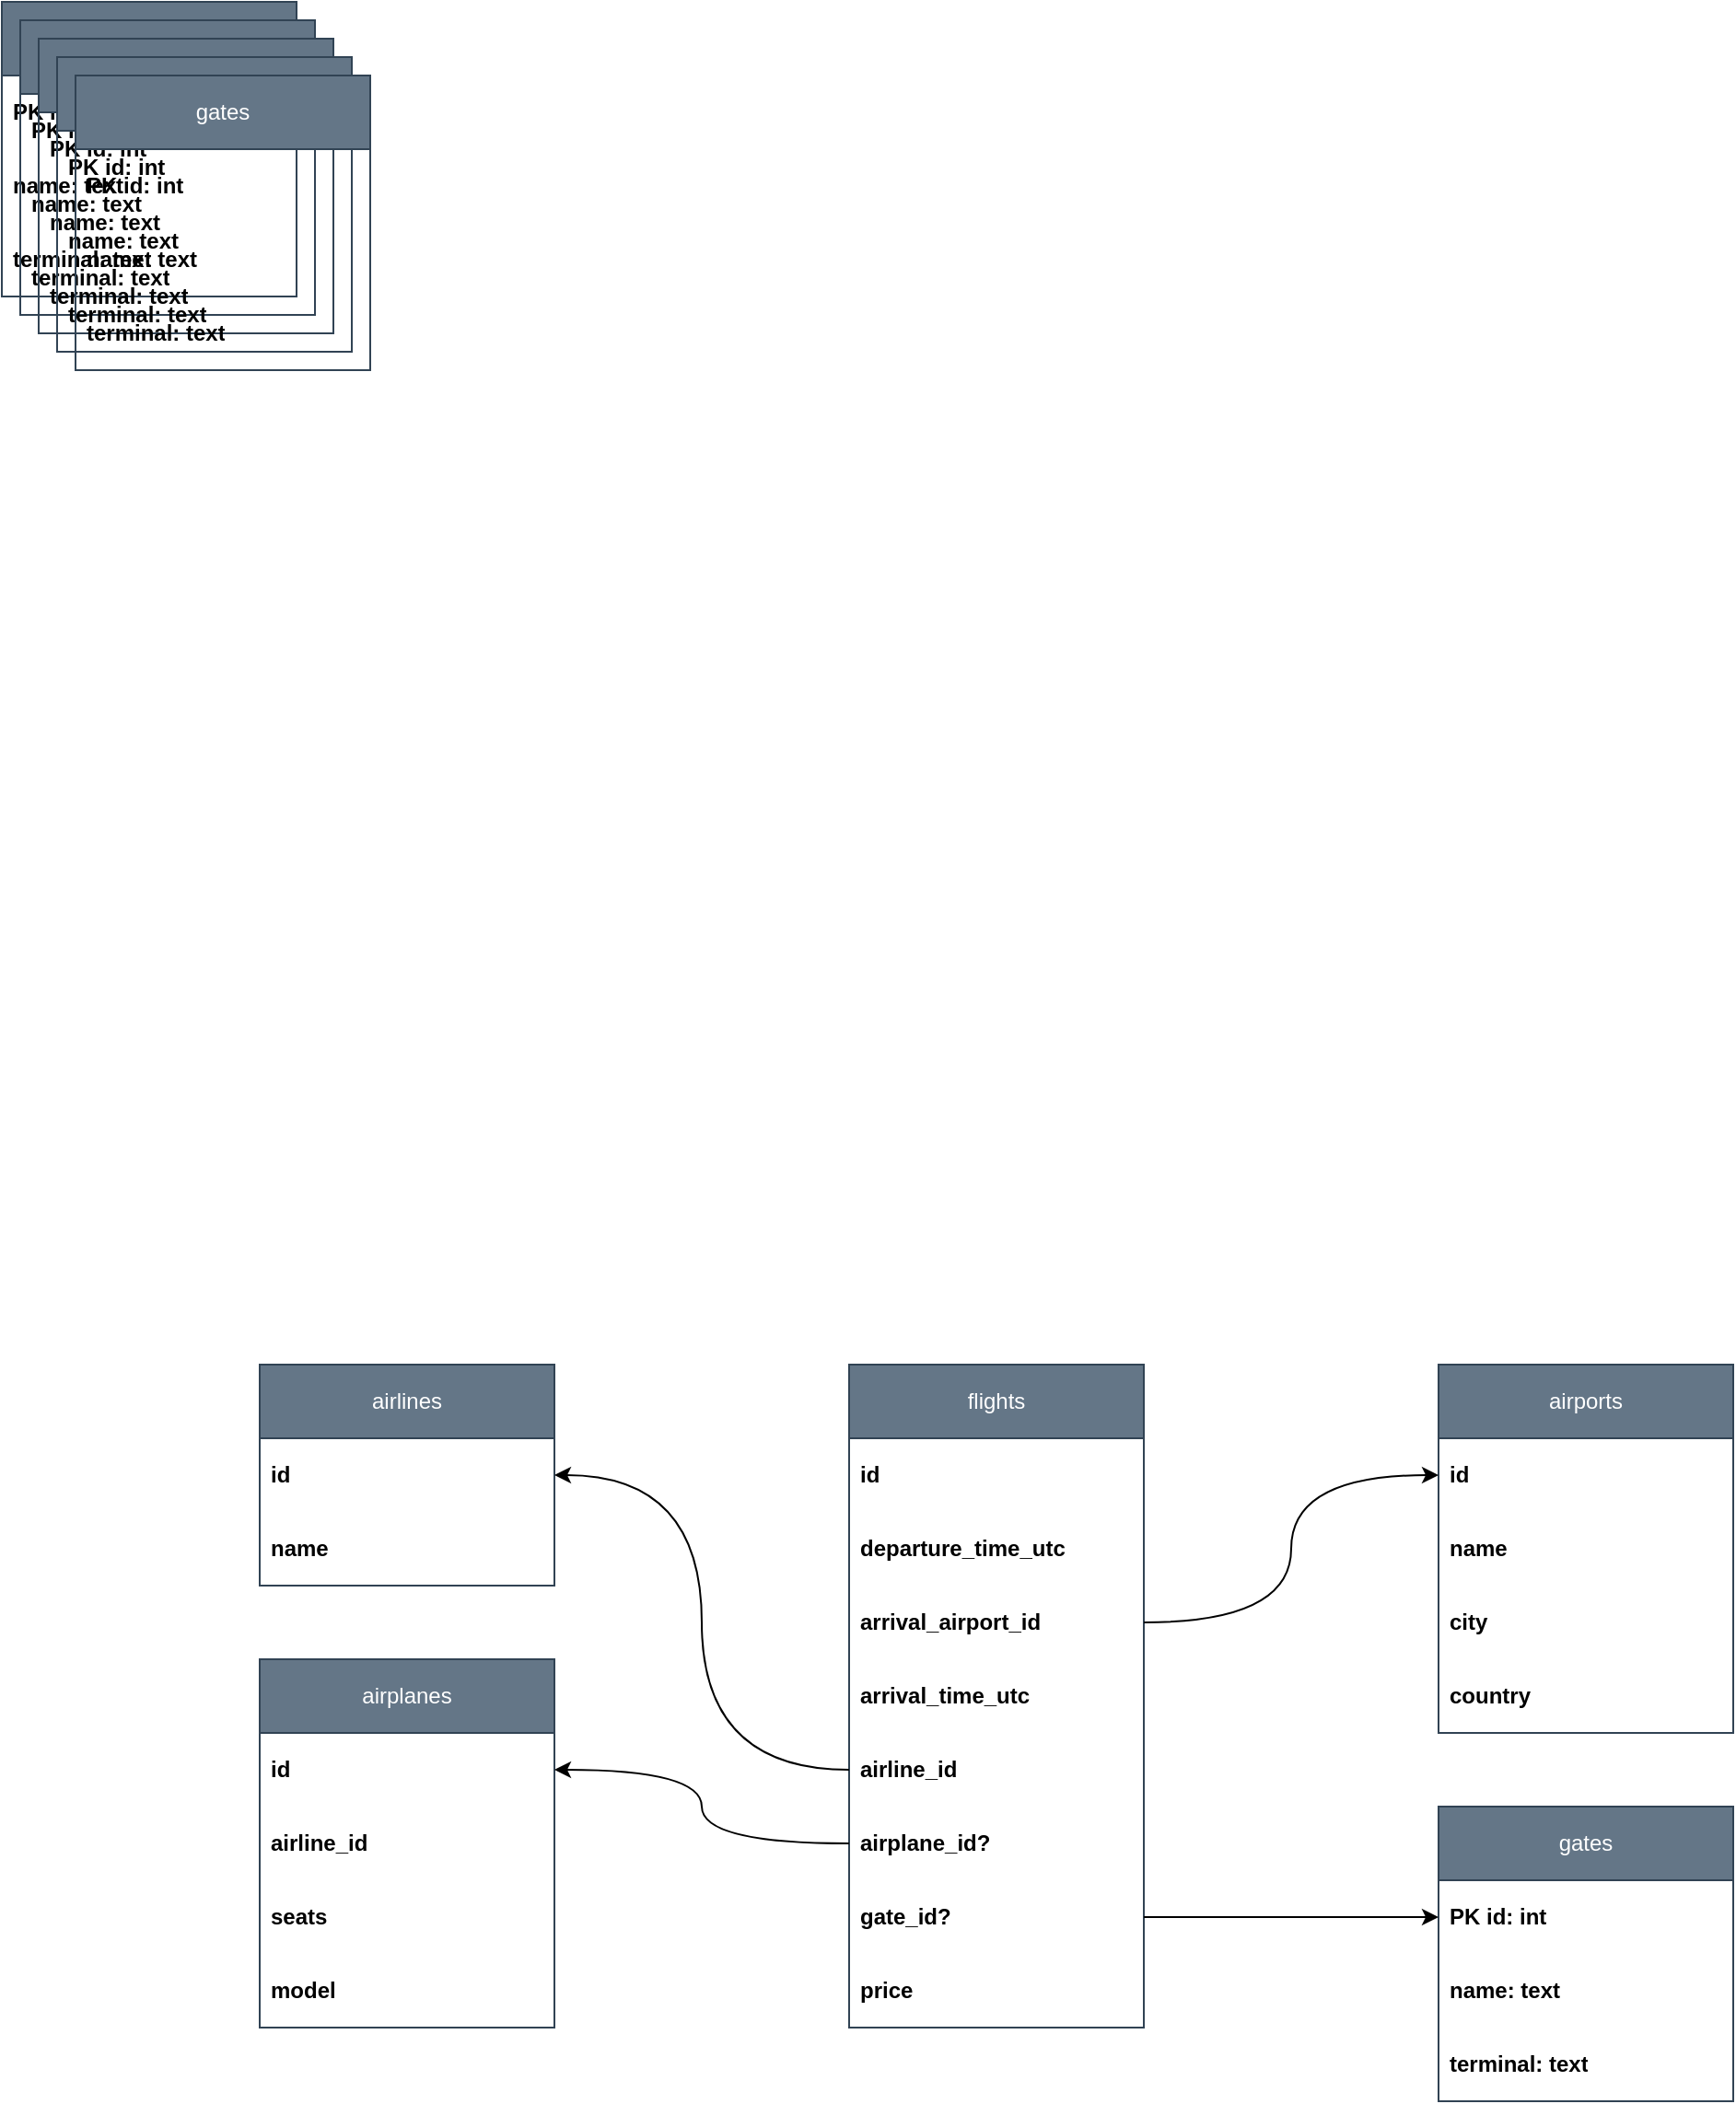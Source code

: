 <mxfile version="22.0.3" type="device">
  <diagram name="Page-1" id="WQ7e2gLMoYBqrkjFjEW3">
    <mxGraphModel dx="1780" dy="1808" grid="1" gridSize="10" guides="1" tooltips="1" connect="1" arrows="1" fold="1" page="0" pageScale="1" pageWidth="827" pageHeight="1169" math="0" shadow="0">
      <root>
        <mxCell id="0" />
        <mxCell id="1" parent="0" />
        <mxCell id="A9sOeHOCDI8gaLO43nSF-53" value="" style="shape=tableRow;horizontal=0;startSize=0;swimlaneHead=0;swimlaneBody=0;fillColor=none;collapsible=0;dropTarget=0;points=[[0,0.5],[1,0.5]];portConstraint=eastwest;top=0;left=0;right=0;bottom=0;html=1;" vertex="1" parent="1">
          <mxGeometry x="-120" y="-100" width="200" height="40" as="geometry" />
        </mxCell>
        <mxCell id="A9sOeHOCDI8gaLO43nSF-56" value="gates" style="swimlane;fontStyle=0;childLayout=stackLayout;horizontal=1;startSize=40;fillColor=#647687;horizontalStack=0;resizeParent=1;resizeParentMax=0;resizeLast=0;collapsible=1;marginBottom=0;whiteSpace=wrap;html=1;fontColor=#ffffff;strokeColor=#314354;" vertex="1" parent="1">
          <mxGeometry x="640" y="480" width="160" height="160" as="geometry" />
        </mxCell>
        <mxCell id="A9sOeHOCDI8gaLO43nSF-57" value="&lt;b&gt;PK id: int&lt;/b&gt;" style="text;strokeColor=none;fillColor=none;align=left;verticalAlign=middle;spacingLeft=4;spacingRight=4;overflow=hidden;rotatable=0;points=[[0,0.5],[1,0.5]];portConstraint=eastwest;whiteSpace=wrap;html=1;" vertex="1" parent="A9sOeHOCDI8gaLO43nSF-56">
          <mxGeometry y="40" width="160" height="40" as="geometry" />
        </mxCell>
        <mxCell id="A9sOeHOCDI8gaLO43nSF-60" value="&lt;b&gt;name: text&lt;/b&gt;" style="text;strokeColor=none;fillColor=none;align=left;verticalAlign=middle;spacingLeft=4;spacingRight=4;overflow=hidden;rotatable=0;points=[[0,0.5],[1,0.5]];portConstraint=eastwest;whiteSpace=wrap;html=1;" vertex="1" parent="A9sOeHOCDI8gaLO43nSF-56">
          <mxGeometry y="80" width="160" height="40" as="geometry" />
        </mxCell>
        <mxCell id="A9sOeHOCDI8gaLO43nSF-61" value="&lt;b&gt;terminal: text&lt;/b&gt;" style="text;strokeColor=none;fillColor=none;align=left;verticalAlign=middle;spacingLeft=4;spacingRight=4;overflow=hidden;rotatable=0;points=[[0,0.5],[1,0.5]];portConstraint=eastwest;whiteSpace=wrap;html=1;" vertex="1" parent="A9sOeHOCDI8gaLO43nSF-56">
          <mxGeometry y="120" width="160" height="40" as="geometry" />
        </mxCell>
        <mxCell id="A9sOeHOCDI8gaLO43nSF-66" value="gates" style="swimlane;fontStyle=0;childLayout=stackLayout;horizontal=1;startSize=40;fillColor=#647687;horizontalStack=0;resizeParent=1;resizeParentMax=0;resizeLast=0;collapsible=1;marginBottom=0;whiteSpace=wrap;html=1;fontColor=#ffffff;strokeColor=#314354;" vertex="1" parent="1">
          <mxGeometry x="-140" y="-500" width="160" height="160" as="geometry" />
        </mxCell>
        <mxCell id="A9sOeHOCDI8gaLO43nSF-67" value="&lt;b&gt;PK id: int&lt;/b&gt;" style="text;strokeColor=none;fillColor=none;align=left;verticalAlign=middle;spacingLeft=4;spacingRight=4;overflow=hidden;rotatable=0;points=[[0,0.5],[1,0.5]];portConstraint=eastwest;whiteSpace=wrap;html=1;" vertex="1" parent="A9sOeHOCDI8gaLO43nSF-66">
          <mxGeometry y="40" width="160" height="40" as="geometry" />
        </mxCell>
        <mxCell id="A9sOeHOCDI8gaLO43nSF-68" value="&lt;b&gt;name: text&lt;/b&gt;" style="text;strokeColor=none;fillColor=none;align=left;verticalAlign=middle;spacingLeft=4;spacingRight=4;overflow=hidden;rotatable=0;points=[[0,0.5],[1,0.5]];portConstraint=eastwest;whiteSpace=wrap;html=1;" vertex="1" parent="A9sOeHOCDI8gaLO43nSF-66">
          <mxGeometry y="80" width="160" height="40" as="geometry" />
        </mxCell>
        <mxCell id="A9sOeHOCDI8gaLO43nSF-69" value="&lt;b&gt;terminal: text&lt;/b&gt;" style="text;strokeColor=none;fillColor=none;align=left;verticalAlign=middle;spacingLeft=4;spacingRight=4;overflow=hidden;rotatable=0;points=[[0,0.5],[1,0.5]];portConstraint=eastwest;whiteSpace=wrap;html=1;" vertex="1" parent="A9sOeHOCDI8gaLO43nSF-66">
          <mxGeometry y="120" width="160" height="40" as="geometry" />
        </mxCell>
        <mxCell id="A9sOeHOCDI8gaLO43nSF-70" value="gates" style="swimlane;fontStyle=0;childLayout=stackLayout;horizontal=1;startSize=40;fillColor=#647687;horizontalStack=0;resizeParent=1;resizeParentMax=0;resizeLast=0;collapsible=1;marginBottom=0;whiteSpace=wrap;html=1;fontColor=#ffffff;strokeColor=#314354;" vertex="1" parent="1">
          <mxGeometry x="-130" y="-490" width="160" height="160" as="geometry" />
        </mxCell>
        <mxCell id="A9sOeHOCDI8gaLO43nSF-71" value="&lt;b&gt;PK id: int&lt;/b&gt;" style="text;strokeColor=none;fillColor=none;align=left;verticalAlign=middle;spacingLeft=4;spacingRight=4;overflow=hidden;rotatable=0;points=[[0,0.5],[1,0.5]];portConstraint=eastwest;whiteSpace=wrap;html=1;" vertex="1" parent="A9sOeHOCDI8gaLO43nSF-70">
          <mxGeometry y="40" width="160" height="40" as="geometry" />
        </mxCell>
        <mxCell id="A9sOeHOCDI8gaLO43nSF-72" value="&lt;b&gt;name: text&lt;/b&gt;" style="text;strokeColor=none;fillColor=none;align=left;verticalAlign=middle;spacingLeft=4;spacingRight=4;overflow=hidden;rotatable=0;points=[[0,0.5],[1,0.5]];portConstraint=eastwest;whiteSpace=wrap;html=1;" vertex="1" parent="A9sOeHOCDI8gaLO43nSF-70">
          <mxGeometry y="80" width="160" height="40" as="geometry" />
        </mxCell>
        <mxCell id="A9sOeHOCDI8gaLO43nSF-73" value="&lt;b&gt;terminal: text&lt;/b&gt;" style="text;strokeColor=none;fillColor=none;align=left;verticalAlign=middle;spacingLeft=4;spacingRight=4;overflow=hidden;rotatable=0;points=[[0,0.5],[1,0.5]];portConstraint=eastwest;whiteSpace=wrap;html=1;" vertex="1" parent="A9sOeHOCDI8gaLO43nSF-70">
          <mxGeometry y="120" width="160" height="40" as="geometry" />
        </mxCell>
        <mxCell id="A9sOeHOCDI8gaLO43nSF-74" value="gates" style="swimlane;fontStyle=0;childLayout=stackLayout;horizontal=1;startSize=40;fillColor=#647687;horizontalStack=0;resizeParent=1;resizeParentMax=0;resizeLast=0;collapsible=1;marginBottom=0;whiteSpace=wrap;html=1;fontColor=#ffffff;strokeColor=#314354;" vertex="1" parent="1">
          <mxGeometry x="-120" y="-480" width="160" height="160" as="geometry" />
        </mxCell>
        <mxCell id="A9sOeHOCDI8gaLO43nSF-75" value="&lt;b&gt;PK id: int&lt;/b&gt;" style="text;strokeColor=none;fillColor=none;align=left;verticalAlign=middle;spacingLeft=4;spacingRight=4;overflow=hidden;rotatable=0;points=[[0,0.5],[1,0.5]];portConstraint=eastwest;whiteSpace=wrap;html=1;" vertex="1" parent="A9sOeHOCDI8gaLO43nSF-74">
          <mxGeometry y="40" width="160" height="40" as="geometry" />
        </mxCell>
        <mxCell id="A9sOeHOCDI8gaLO43nSF-76" value="&lt;b&gt;name: text&lt;/b&gt;" style="text;strokeColor=none;fillColor=none;align=left;verticalAlign=middle;spacingLeft=4;spacingRight=4;overflow=hidden;rotatable=0;points=[[0,0.5],[1,0.5]];portConstraint=eastwest;whiteSpace=wrap;html=1;" vertex="1" parent="A9sOeHOCDI8gaLO43nSF-74">
          <mxGeometry y="80" width="160" height="40" as="geometry" />
        </mxCell>
        <mxCell id="A9sOeHOCDI8gaLO43nSF-77" value="&lt;b&gt;terminal: text&lt;/b&gt;" style="text;strokeColor=none;fillColor=none;align=left;verticalAlign=middle;spacingLeft=4;spacingRight=4;overflow=hidden;rotatable=0;points=[[0,0.5],[1,0.5]];portConstraint=eastwest;whiteSpace=wrap;html=1;" vertex="1" parent="A9sOeHOCDI8gaLO43nSF-74">
          <mxGeometry y="120" width="160" height="40" as="geometry" />
        </mxCell>
        <mxCell id="A9sOeHOCDI8gaLO43nSF-78" value="gates" style="swimlane;fontStyle=0;childLayout=stackLayout;horizontal=1;startSize=40;fillColor=#647687;horizontalStack=0;resizeParent=1;resizeParentMax=0;resizeLast=0;collapsible=1;marginBottom=0;whiteSpace=wrap;html=1;fontColor=#ffffff;strokeColor=#314354;" vertex="1" parent="1">
          <mxGeometry x="-110" y="-470" width="160" height="160" as="geometry" />
        </mxCell>
        <mxCell id="A9sOeHOCDI8gaLO43nSF-79" value="&lt;b&gt;PK id: int&lt;/b&gt;" style="text;strokeColor=none;fillColor=none;align=left;verticalAlign=middle;spacingLeft=4;spacingRight=4;overflow=hidden;rotatable=0;points=[[0,0.5],[1,0.5]];portConstraint=eastwest;whiteSpace=wrap;html=1;" vertex="1" parent="A9sOeHOCDI8gaLO43nSF-78">
          <mxGeometry y="40" width="160" height="40" as="geometry" />
        </mxCell>
        <mxCell id="A9sOeHOCDI8gaLO43nSF-80" value="&lt;b&gt;name: text&lt;/b&gt;" style="text;strokeColor=none;fillColor=none;align=left;verticalAlign=middle;spacingLeft=4;spacingRight=4;overflow=hidden;rotatable=0;points=[[0,0.5],[1,0.5]];portConstraint=eastwest;whiteSpace=wrap;html=1;" vertex="1" parent="A9sOeHOCDI8gaLO43nSF-78">
          <mxGeometry y="80" width="160" height="40" as="geometry" />
        </mxCell>
        <mxCell id="A9sOeHOCDI8gaLO43nSF-81" value="&lt;b&gt;terminal: text&lt;/b&gt;" style="text;strokeColor=none;fillColor=none;align=left;verticalAlign=middle;spacingLeft=4;spacingRight=4;overflow=hidden;rotatable=0;points=[[0,0.5],[1,0.5]];portConstraint=eastwest;whiteSpace=wrap;html=1;" vertex="1" parent="A9sOeHOCDI8gaLO43nSF-78">
          <mxGeometry y="120" width="160" height="40" as="geometry" />
        </mxCell>
        <mxCell id="A9sOeHOCDI8gaLO43nSF-82" value="gates" style="swimlane;fontStyle=0;childLayout=stackLayout;horizontal=1;startSize=40;fillColor=#647687;horizontalStack=0;resizeParent=1;resizeParentMax=0;resizeLast=0;collapsible=1;marginBottom=0;whiteSpace=wrap;html=1;fontColor=#ffffff;strokeColor=#314354;" vertex="1" parent="1">
          <mxGeometry x="-100" y="-460" width="160" height="160" as="geometry" />
        </mxCell>
        <mxCell id="A9sOeHOCDI8gaLO43nSF-83" value="&lt;b&gt;PK id: int&lt;/b&gt;" style="text;strokeColor=none;fillColor=none;align=left;verticalAlign=middle;spacingLeft=4;spacingRight=4;overflow=hidden;rotatable=0;points=[[0,0.5],[1,0.5]];portConstraint=eastwest;whiteSpace=wrap;html=1;" vertex="1" parent="A9sOeHOCDI8gaLO43nSF-82">
          <mxGeometry y="40" width="160" height="40" as="geometry" />
        </mxCell>
        <mxCell id="A9sOeHOCDI8gaLO43nSF-84" value="&lt;b&gt;name: text&lt;/b&gt;" style="text;strokeColor=none;fillColor=none;align=left;verticalAlign=middle;spacingLeft=4;spacingRight=4;overflow=hidden;rotatable=0;points=[[0,0.5],[1,0.5]];portConstraint=eastwest;whiteSpace=wrap;html=1;" vertex="1" parent="A9sOeHOCDI8gaLO43nSF-82">
          <mxGeometry y="80" width="160" height="40" as="geometry" />
        </mxCell>
        <mxCell id="A9sOeHOCDI8gaLO43nSF-85" value="&lt;b&gt;terminal: text&lt;/b&gt;" style="text;strokeColor=none;fillColor=none;align=left;verticalAlign=middle;spacingLeft=4;spacingRight=4;overflow=hidden;rotatable=0;points=[[0,0.5],[1,0.5]];portConstraint=eastwest;whiteSpace=wrap;html=1;" vertex="1" parent="A9sOeHOCDI8gaLO43nSF-82">
          <mxGeometry y="120" width="160" height="40" as="geometry" />
        </mxCell>
        <mxCell id="A9sOeHOCDI8gaLO43nSF-86" value="airplanes" style="swimlane;fontStyle=0;childLayout=stackLayout;horizontal=1;startSize=40;fillColor=#647687;horizontalStack=0;resizeParent=1;resizeParentMax=0;resizeLast=0;collapsible=1;marginBottom=0;whiteSpace=wrap;html=1;fontColor=#ffffff;strokeColor=#314354;" vertex="1" parent="1">
          <mxGeometry y="400" width="160" height="200" as="geometry" />
        </mxCell>
        <mxCell id="A9sOeHOCDI8gaLO43nSF-120" value="&lt;b&gt;id&lt;/b&gt;" style="text;strokeColor=none;fillColor=none;align=left;verticalAlign=middle;spacingLeft=4;spacingRight=4;overflow=hidden;rotatable=0;points=[[0,0.5],[1,0.5]];portConstraint=eastwest;whiteSpace=wrap;html=1;" vertex="1" parent="A9sOeHOCDI8gaLO43nSF-86">
          <mxGeometry y="40" width="160" height="40" as="geometry" />
        </mxCell>
        <mxCell id="A9sOeHOCDI8gaLO43nSF-125" value="&lt;b&gt;airline_id&lt;/b&gt;" style="text;strokeColor=none;fillColor=none;align=left;verticalAlign=middle;spacingLeft=4;spacingRight=4;overflow=hidden;rotatable=0;points=[[0,0.5],[1,0.5]];portConstraint=eastwest;whiteSpace=wrap;html=1;" vertex="1" parent="A9sOeHOCDI8gaLO43nSF-86">
          <mxGeometry y="80" width="160" height="40" as="geometry" />
        </mxCell>
        <mxCell id="A9sOeHOCDI8gaLO43nSF-121" value="&lt;b&gt;seats&lt;/b&gt;" style="text;strokeColor=none;fillColor=none;align=left;verticalAlign=middle;spacingLeft=4;spacingRight=4;overflow=hidden;rotatable=0;points=[[0,0.5],[1,0.5]];portConstraint=eastwest;whiteSpace=wrap;html=1;" vertex="1" parent="A9sOeHOCDI8gaLO43nSF-86">
          <mxGeometry y="120" width="160" height="40" as="geometry" />
        </mxCell>
        <mxCell id="A9sOeHOCDI8gaLO43nSF-122" value="&lt;b&gt;model&lt;/b&gt;" style="text;strokeColor=none;fillColor=none;align=left;verticalAlign=middle;spacingLeft=4;spacingRight=4;overflow=hidden;rotatable=0;points=[[0,0.5],[1,0.5]];portConstraint=eastwest;whiteSpace=wrap;html=1;" vertex="1" parent="A9sOeHOCDI8gaLO43nSF-86">
          <mxGeometry y="160" width="160" height="40" as="geometry" />
        </mxCell>
        <mxCell id="A9sOeHOCDI8gaLO43nSF-90" value="airlines" style="swimlane;fontStyle=0;childLayout=stackLayout;horizontal=1;startSize=40;fillColor=#647687;horizontalStack=0;resizeParent=1;resizeParentMax=0;resizeLast=0;collapsible=1;marginBottom=0;whiteSpace=wrap;html=1;fontColor=#ffffff;strokeColor=#314354;" vertex="1" parent="1">
          <mxGeometry y="240" width="160" height="120" as="geometry" />
        </mxCell>
        <mxCell id="A9sOeHOCDI8gaLO43nSF-117" value="&lt;b&gt;id&lt;/b&gt;" style="text;strokeColor=none;fillColor=none;align=left;verticalAlign=middle;spacingLeft=4;spacingRight=4;overflow=hidden;rotatable=0;points=[[0,0.5],[1,0.5]];portConstraint=eastwest;whiteSpace=wrap;html=1;" vertex="1" parent="A9sOeHOCDI8gaLO43nSF-90">
          <mxGeometry y="40" width="160" height="40" as="geometry" />
        </mxCell>
        <mxCell id="A9sOeHOCDI8gaLO43nSF-118" value="&lt;b&gt;name&lt;/b&gt;" style="text;strokeColor=none;fillColor=none;align=left;verticalAlign=middle;spacingLeft=4;spacingRight=4;overflow=hidden;rotatable=0;points=[[0,0.5],[1,0.5]];portConstraint=eastwest;whiteSpace=wrap;html=1;" vertex="1" parent="A9sOeHOCDI8gaLO43nSF-90">
          <mxGeometry y="80" width="160" height="40" as="geometry" />
        </mxCell>
        <mxCell id="A9sOeHOCDI8gaLO43nSF-94" value="flights" style="swimlane;fontStyle=0;childLayout=stackLayout;horizontal=1;startSize=40;fillColor=#647687;horizontalStack=0;resizeParent=1;resizeParentMax=0;resizeLast=0;collapsible=1;marginBottom=0;whiteSpace=wrap;html=1;fontColor=#ffffff;strokeColor=#314354;" vertex="1" parent="1">
          <mxGeometry x="320" y="240" width="160" height="360" as="geometry" />
        </mxCell>
        <mxCell id="A9sOeHOCDI8gaLO43nSF-106" value="&lt;b&gt;id&lt;/b&gt;" style="text;strokeColor=none;fillColor=none;align=left;verticalAlign=middle;spacingLeft=4;spacingRight=4;overflow=hidden;rotatable=0;points=[[0,0.5],[1,0.5]];portConstraint=eastwest;whiteSpace=wrap;html=1;" vertex="1" parent="A9sOeHOCDI8gaLO43nSF-94">
          <mxGeometry y="40" width="160" height="40" as="geometry" />
        </mxCell>
        <mxCell id="A9sOeHOCDI8gaLO43nSF-107" value="&lt;b&gt;departure_time_utc&lt;/b&gt;" style="text;strokeColor=none;fillColor=none;align=left;verticalAlign=middle;spacingLeft=4;spacingRight=4;overflow=hidden;rotatable=0;points=[[0,0.5],[1,0.5]];portConstraint=eastwest;whiteSpace=wrap;html=1;" vertex="1" parent="A9sOeHOCDI8gaLO43nSF-94">
          <mxGeometry y="80" width="160" height="40" as="geometry" />
        </mxCell>
        <mxCell id="A9sOeHOCDI8gaLO43nSF-103" value="&lt;b&gt;arrival_airport_id&lt;/b&gt;" style="text;strokeColor=none;fillColor=none;align=left;verticalAlign=middle;spacingLeft=4;spacingRight=4;overflow=hidden;rotatable=0;points=[[0,0.5],[1,0.5]];portConstraint=eastwest;whiteSpace=wrap;html=1;" vertex="1" parent="A9sOeHOCDI8gaLO43nSF-94">
          <mxGeometry y="120" width="160" height="40" as="geometry" />
        </mxCell>
        <mxCell id="A9sOeHOCDI8gaLO43nSF-108" value="&lt;b&gt;arrival_time_utc&lt;/b&gt;" style="text;strokeColor=none;fillColor=none;align=left;verticalAlign=middle;spacingLeft=4;spacingRight=4;overflow=hidden;rotatable=0;points=[[0,0.5],[1,0.5]];portConstraint=eastwest;whiteSpace=wrap;html=1;" vertex="1" parent="A9sOeHOCDI8gaLO43nSF-94">
          <mxGeometry y="160" width="160" height="40" as="geometry" />
        </mxCell>
        <mxCell id="A9sOeHOCDI8gaLO43nSF-110" value="&lt;b&gt;airline_id&lt;/b&gt;" style="text;strokeColor=none;fillColor=none;align=left;verticalAlign=middle;spacingLeft=4;spacingRight=4;overflow=hidden;rotatable=0;points=[[0,0.5],[1,0.5]];portConstraint=eastwest;whiteSpace=wrap;html=1;" vertex="1" parent="A9sOeHOCDI8gaLO43nSF-94">
          <mxGeometry y="200" width="160" height="40" as="geometry" />
        </mxCell>
        <mxCell id="A9sOeHOCDI8gaLO43nSF-109" value="&lt;b&gt;airplane_id?&lt;/b&gt;" style="text;strokeColor=none;fillColor=none;align=left;verticalAlign=middle;spacingLeft=4;spacingRight=4;overflow=hidden;rotatable=0;points=[[0,0.5],[1,0.5]];portConstraint=eastwest;whiteSpace=wrap;html=1;" vertex="1" parent="A9sOeHOCDI8gaLO43nSF-94">
          <mxGeometry y="240" width="160" height="40" as="geometry" />
        </mxCell>
        <mxCell id="A9sOeHOCDI8gaLO43nSF-119" value="&lt;b&gt;gate_id?&lt;/b&gt;" style="text;strokeColor=none;fillColor=none;align=left;verticalAlign=middle;spacingLeft=4;spacingRight=4;overflow=hidden;rotatable=0;points=[[0,0.5],[1,0.5]];portConstraint=eastwest;whiteSpace=wrap;html=1;" vertex="1" parent="A9sOeHOCDI8gaLO43nSF-94">
          <mxGeometry y="280" width="160" height="40" as="geometry" />
        </mxCell>
        <mxCell id="A9sOeHOCDI8gaLO43nSF-124" value="&lt;b&gt;price&lt;/b&gt;" style="text;strokeColor=none;fillColor=none;align=left;verticalAlign=middle;spacingLeft=4;spacingRight=4;overflow=hidden;rotatable=0;points=[[0,0.5],[1,0.5]];portConstraint=eastwest;whiteSpace=wrap;html=1;" vertex="1" parent="A9sOeHOCDI8gaLO43nSF-94">
          <mxGeometry y="320" width="160" height="40" as="geometry" />
        </mxCell>
        <mxCell id="A9sOeHOCDI8gaLO43nSF-98" value="airports" style="swimlane;fontStyle=0;childLayout=stackLayout;horizontal=1;startSize=40;fillColor=#647687;horizontalStack=0;resizeParent=1;resizeParentMax=0;resizeLast=0;collapsible=1;marginBottom=0;whiteSpace=wrap;html=1;fontColor=#ffffff;strokeColor=#314354;" vertex="1" parent="1">
          <mxGeometry x="640" y="240" width="160" height="200" as="geometry" />
        </mxCell>
        <mxCell id="A9sOeHOCDI8gaLO43nSF-111" value="&lt;b&gt;id&lt;/b&gt;" style="text;strokeColor=none;fillColor=none;align=left;verticalAlign=middle;spacingLeft=4;spacingRight=4;overflow=hidden;rotatable=0;points=[[0,0.5],[1,0.5]];portConstraint=eastwest;whiteSpace=wrap;html=1;" vertex="1" parent="A9sOeHOCDI8gaLO43nSF-98">
          <mxGeometry y="40" width="160" height="40" as="geometry" />
        </mxCell>
        <mxCell id="A9sOeHOCDI8gaLO43nSF-114" value="&lt;b&gt;name&lt;/b&gt;" style="text;strokeColor=none;fillColor=none;align=left;verticalAlign=middle;spacingLeft=4;spacingRight=4;overflow=hidden;rotatable=0;points=[[0,0.5],[1,0.5]];portConstraint=eastwest;whiteSpace=wrap;html=1;" vertex="1" parent="A9sOeHOCDI8gaLO43nSF-98">
          <mxGeometry y="80" width="160" height="40" as="geometry" />
        </mxCell>
        <mxCell id="A9sOeHOCDI8gaLO43nSF-115" value="&lt;b&gt;city&lt;/b&gt;" style="text;strokeColor=none;fillColor=none;align=left;verticalAlign=middle;spacingLeft=4;spacingRight=4;overflow=hidden;rotatable=0;points=[[0,0.5],[1,0.5]];portConstraint=eastwest;whiteSpace=wrap;html=1;" vertex="1" parent="A9sOeHOCDI8gaLO43nSF-98">
          <mxGeometry y="120" width="160" height="40" as="geometry" />
        </mxCell>
        <mxCell id="A9sOeHOCDI8gaLO43nSF-116" value="&lt;b&gt;country&lt;br&gt;&lt;/b&gt;" style="text;strokeColor=none;fillColor=none;align=left;verticalAlign=middle;spacingLeft=4;spacingRight=4;overflow=hidden;rotatable=0;points=[[0,0.5],[1,0.5]];portConstraint=eastwest;whiteSpace=wrap;html=1;" vertex="1" parent="A9sOeHOCDI8gaLO43nSF-98">
          <mxGeometry y="160" width="160" height="40" as="geometry" />
        </mxCell>
        <mxCell id="A9sOeHOCDI8gaLO43nSF-113" style="edgeStyle=orthogonalEdgeStyle;orthogonalLoop=1;jettySize=auto;html=1;entryX=0;entryY=0.5;entryDx=0;entryDy=0;curved=1;" edge="1" parent="1" source="A9sOeHOCDI8gaLO43nSF-103" target="A9sOeHOCDI8gaLO43nSF-111">
          <mxGeometry relative="1" as="geometry" />
        </mxCell>
        <mxCell id="A9sOeHOCDI8gaLO43nSF-128" style="edgeStyle=orthogonalEdgeStyle;orthogonalLoop=1;jettySize=auto;html=1;entryX=1;entryY=0.5;entryDx=0;entryDy=0;curved=1;" edge="1" parent="1" source="A9sOeHOCDI8gaLO43nSF-110" target="A9sOeHOCDI8gaLO43nSF-117">
          <mxGeometry relative="1" as="geometry" />
        </mxCell>
        <mxCell id="A9sOeHOCDI8gaLO43nSF-129" style="edgeStyle=orthogonalEdgeStyle;orthogonalLoop=1;jettySize=auto;html=1;entryX=1;entryY=0.5;entryDx=0;entryDy=0;curved=1;" edge="1" parent="1" source="A9sOeHOCDI8gaLO43nSF-109" target="A9sOeHOCDI8gaLO43nSF-120">
          <mxGeometry relative="1" as="geometry" />
        </mxCell>
        <mxCell id="A9sOeHOCDI8gaLO43nSF-130" style="edgeStyle=orthogonalEdgeStyle;orthogonalLoop=1;jettySize=auto;html=1;curved=1;" edge="1" parent="1" source="A9sOeHOCDI8gaLO43nSF-119" target="A9sOeHOCDI8gaLO43nSF-57">
          <mxGeometry relative="1" as="geometry" />
        </mxCell>
      </root>
    </mxGraphModel>
  </diagram>
</mxfile>
